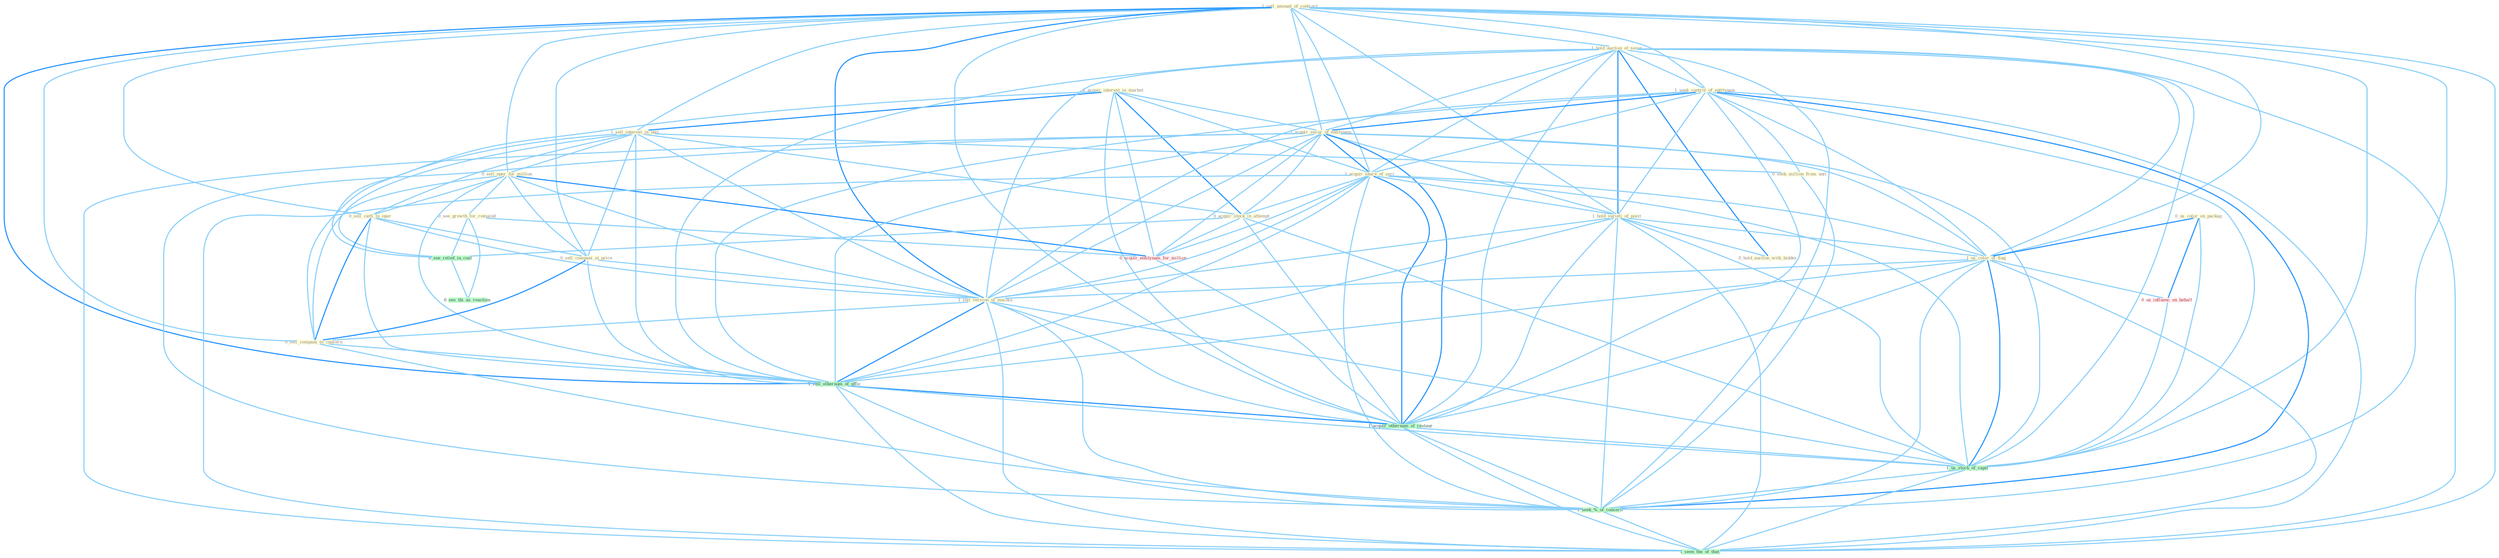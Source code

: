 Graph G{ 
    node
    [shape=polygon,style=filled,width=.5,height=.06,color="#BDFCC9",fixedsize=true,fontsize=4,
    fontcolor="#2f4f4f"];
    {node
    [color="#ffffe0", fontcolor="#8b7d6b"] "1_acquir_interest_in_market " "1_sell_amount_of_contract " "1_sell_interest_in_unit " "0_sell_oper_for_million " "1_hold_auction_of_secur " "1_seek_control_of_entitynam " "0_sell_cattl_to_oper " "1_acquir_secur_of_entitynam " "1_acquir_share_of_seri " "0_sell_compani_at_price " "0_us_color_on_packag " "1_hold_varieti_of_posit " "0_hold_auction_with_bidder " "0_see_growth_for_remaind " "0_seek_million_from_unit " "1_us_color_of_flag " "1_sell_version_of_machin " "0_acquir_stock_in_attempt " "0_sell_compani_to_concern "}
{node [color="#fff0f5", fontcolor="#b22222"] "0_acquir_entitynam_for_million " "0_us_influenc_on_behalf "}
edge [color="#B0E2FF"];

	"1_acquir_interest_in_market " -- "1_sell_interest_in_unit " [w="2", color="#1e90ff" , len=0.8];
	"1_acquir_interest_in_market " -- "1_acquir_secur_of_entitynam " [w="1", color="#87cefa" ];
	"1_acquir_interest_in_market " -- "1_acquir_share_of_seri " [w="1", color="#87cefa" ];
	"1_acquir_interest_in_market " -- "0_acquir_stock_in_attempt " [w="2", color="#1e90ff" , len=0.8];
	"1_acquir_interest_in_market " -- "0_acquir_entitynam_for_million " [w="1", color="#87cefa" ];
	"1_acquir_interest_in_market " -- "0_see_relief_in_cost " [w="1", color="#87cefa" ];
	"1_acquir_interest_in_market " -- "1_acquir_othernum_of_restaur " [w="1", color="#87cefa" ];
	"1_sell_amount_of_contract " -- "1_sell_interest_in_unit " [w="1", color="#87cefa" ];
	"1_sell_amount_of_contract " -- "0_sell_oper_for_million " [w="1", color="#87cefa" ];
	"1_sell_amount_of_contract " -- "1_hold_auction_of_secur " [w="1", color="#87cefa" ];
	"1_sell_amount_of_contract " -- "1_seek_control_of_entitynam " [w="1", color="#87cefa" ];
	"1_sell_amount_of_contract " -- "0_sell_cattl_to_oper " [w="1", color="#87cefa" ];
	"1_sell_amount_of_contract " -- "1_acquir_secur_of_entitynam " [w="1", color="#87cefa" ];
	"1_sell_amount_of_contract " -- "1_acquir_share_of_seri " [w="1", color="#87cefa" ];
	"1_sell_amount_of_contract " -- "0_sell_compani_at_price " [w="1", color="#87cefa" ];
	"1_sell_amount_of_contract " -- "1_hold_varieti_of_posit " [w="1", color="#87cefa" ];
	"1_sell_amount_of_contract " -- "1_us_color_of_flag " [w="1", color="#87cefa" ];
	"1_sell_amount_of_contract " -- "1_sell_version_of_machin " [w="2", color="#1e90ff" , len=0.8];
	"1_sell_amount_of_contract " -- "0_sell_compani_to_concern " [w="1", color="#87cefa" ];
	"1_sell_amount_of_contract " -- "1_sell_othernum_of_offic " [w="2", color="#1e90ff" , len=0.8];
	"1_sell_amount_of_contract " -- "1_acquir_othernum_of_restaur " [w="1", color="#87cefa" ];
	"1_sell_amount_of_contract " -- "1_us_stock_of_capit " [w="1", color="#87cefa" ];
	"1_sell_amount_of_contract " -- "1_seek_%_of_concern " [w="1", color="#87cefa" ];
	"1_sell_amount_of_contract " -- "1_seen_the_of_that " [w="1", color="#87cefa" ];
	"1_sell_interest_in_unit " -- "0_sell_oper_for_million " [w="1", color="#87cefa" ];
	"1_sell_interest_in_unit " -- "0_sell_cattl_to_oper " [w="1", color="#87cefa" ];
	"1_sell_interest_in_unit " -- "0_sell_compani_at_price " [w="1", color="#87cefa" ];
	"1_sell_interest_in_unit " -- "0_seek_million_from_unit " [w="1", color="#87cefa" ];
	"1_sell_interest_in_unit " -- "1_sell_version_of_machin " [w="1", color="#87cefa" ];
	"1_sell_interest_in_unit " -- "0_acquir_stock_in_attempt " [w="1", color="#87cefa" ];
	"1_sell_interest_in_unit " -- "0_sell_compani_to_concern " [w="1", color="#87cefa" ];
	"1_sell_interest_in_unit " -- "1_sell_othernum_of_offic " [w="1", color="#87cefa" ];
	"1_sell_interest_in_unit " -- "0_see_relief_in_cost " [w="1", color="#87cefa" ];
	"0_sell_oper_for_million " -- "0_sell_cattl_to_oper " [w="1", color="#87cefa" ];
	"0_sell_oper_for_million " -- "0_sell_compani_at_price " [w="1", color="#87cefa" ];
	"0_sell_oper_for_million " -- "0_see_growth_for_remaind " [w="1", color="#87cefa" ];
	"0_sell_oper_for_million " -- "1_sell_version_of_machin " [w="1", color="#87cefa" ];
	"0_sell_oper_for_million " -- "0_sell_compani_to_concern " [w="1", color="#87cefa" ];
	"0_sell_oper_for_million " -- "0_acquir_entitynam_for_million " [w="2", color="#1e90ff" , len=0.8];
	"0_sell_oper_for_million " -- "1_sell_othernum_of_offic " [w="1", color="#87cefa" ];
	"1_hold_auction_of_secur " -- "1_seek_control_of_entitynam " [w="1", color="#87cefa" ];
	"1_hold_auction_of_secur " -- "1_acquir_secur_of_entitynam " [w="1", color="#87cefa" ];
	"1_hold_auction_of_secur " -- "1_acquir_share_of_seri " [w="1", color="#87cefa" ];
	"1_hold_auction_of_secur " -- "1_hold_varieti_of_posit " [w="2", color="#1e90ff" , len=0.8];
	"1_hold_auction_of_secur " -- "0_hold_auction_with_bidder " [w="2", color="#1e90ff" , len=0.8];
	"1_hold_auction_of_secur " -- "1_us_color_of_flag " [w="1", color="#87cefa" ];
	"1_hold_auction_of_secur " -- "1_sell_version_of_machin " [w="1", color="#87cefa" ];
	"1_hold_auction_of_secur " -- "1_sell_othernum_of_offic " [w="1", color="#87cefa" ];
	"1_hold_auction_of_secur " -- "1_acquir_othernum_of_restaur " [w="1", color="#87cefa" ];
	"1_hold_auction_of_secur " -- "1_us_stock_of_capit " [w="1", color="#87cefa" ];
	"1_hold_auction_of_secur " -- "1_seek_%_of_concern " [w="1", color="#87cefa" ];
	"1_hold_auction_of_secur " -- "1_seen_the_of_that " [w="1", color="#87cefa" ];
	"1_seek_control_of_entitynam " -- "1_acquir_secur_of_entitynam " [w="2", color="#1e90ff" , len=0.8];
	"1_seek_control_of_entitynam " -- "1_acquir_share_of_seri " [w="1", color="#87cefa" ];
	"1_seek_control_of_entitynam " -- "1_hold_varieti_of_posit " [w="1", color="#87cefa" ];
	"1_seek_control_of_entitynam " -- "0_seek_million_from_unit " [w="1", color="#87cefa" ];
	"1_seek_control_of_entitynam " -- "1_us_color_of_flag " [w="1", color="#87cefa" ];
	"1_seek_control_of_entitynam " -- "1_sell_version_of_machin " [w="1", color="#87cefa" ];
	"1_seek_control_of_entitynam " -- "1_sell_othernum_of_offic " [w="1", color="#87cefa" ];
	"1_seek_control_of_entitynam " -- "1_acquir_othernum_of_restaur " [w="1", color="#87cefa" ];
	"1_seek_control_of_entitynam " -- "1_us_stock_of_capit " [w="1", color="#87cefa" ];
	"1_seek_control_of_entitynam " -- "1_seek_%_of_concern " [w="2", color="#1e90ff" , len=0.8];
	"1_seek_control_of_entitynam " -- "1_seen_the_of_that " [w="1", color="#87cefa" ];
	"0_sell_cattl_to_oper " -- "0_sell_compani_at_price " [w="1", color="#87cefa" ];
	"0_sell_cattl_to_oper " -- "1_sell_version_of_machin " [w="1", color="#87cefa" ];
	"0_sell_cattl_to_oper " -- "0_sell_compani_to_concern " [w="2", color="#1e90ff" , len=0.8];
	"0_sell_cattl_to_oper " -- "1_sell_othernum_of_offic " [w="1", color="#87cefa" ];
	"1_acquir_secur_of_entitynam " -- "1_acquir_share_of_seri " [w="2", color="#1e90ff" , len=0.8];
	"1_acquir_secur_of_entitynam " -- "1_hold_varieti_of_posit " [w="1", color="#87cefa" ];
	"1_acquir_secur_of_entitynam " -- "1_us_color_of_flag " [w="1", color="#87cefa" ];
	"1_acquir_secur_of_entitynam " -- "1_sell_version_of_machin " [w="1", color="#87cefa" ];
	"1_acquir_secur_of_entitynam " -- "0_acquir_stock_in_attempt " [w="1", color="#87cefa" ];
	"1_acquir_secur_of_entitynam " -- "0_acquir_entitynam_for_million " [w="1", color="#87cefa" ];
	"1_acquir_secur_of_entitynam " -- "1_sell_othernum_of_offic " [w="1", color="#87cefa" ];
	"1_acquir_secur_of_entitynam " -- "1_acquir_othernum_of_restaur " [w="2", color="#1e90ff" , len=0.8];
	"1_acquir_secur_of_entitynam " -- "1_us_stock_of_capit " [w="1", color="#87cefa" ];
	"1_acquir_secur_of_entitynam " -- "1_seek_%_of_concern " [w="1", color="#87cefa" ];
	"1_acquir_secur_of_entitynam " -- "1_seen_the_of_that " [w="1", color="#87cefa" ];
	"1_acquir_share_of_seri " -- "1_hold_varieti_of_posit " [w="1", color="#87cefa" ];
	"1_acquir_share_of_seri " -- "1_us_color_of_flag " [w="1", color="#87cefa" ];
	"1_acquir_share_of_seri " -- "1_sell_version_of_machin " [w="1", color="#87cefa" ];
	"1_acquir_share_of_seri " -- "0_acquir_stock_in_attempt " [w="1", color="#87cefa" ];
	"1_acquir_share_of_seri " -- "0_acquir_entitynam_for_million " [w="1", color="#87cefa" ];
	"1_acquir_share_of_seri " -- "1_sell_othernum_of_offic " [w="1", color="#87cefa" ];
	"1_acquir_share_of_seri " -- "1_acquir_othernum_of_restaur " [w="2", color="#1e90ff" , len=0.8];
	"1_acquir_share_of_seri " -- "1_us_stock_of_capit " [w="1", color="#87cefa" ];
	"1_acquir_share_of_seri " -- "1_seek_%_of_concern " [w="1", color="#87cefa" ];
	"1_acquir_share_of_seri " -- "1_seen_the_of_that " [w="1", color="#87cefa" ];
	"0_sell_compani_at_price " -- "1_sell_version_of_machin " [w="1", color="#87cefa" ];
	"0_sell_compani_at_price " -- "0_sell_compani_to_concern " [w="2", color="#1e90ff" , len=0.8];
	"0_sell_compani_at_price " -- "1_sell_othernum_of_offic " [w="1", color="#87cefa" ];
	"0_us_color_on_packag " -- "1_us_color_of_flag " [w="2", color="#1e90ff" , len=0.8];
	"0_us_color_on_packag " -- "0_us_influenc_on_behalf " [w="2", color="#1e90ff" , len=0.8];
	"0_us_color_on_packag " -- "1_us_stock_of_capit " [w="1", color="#87cefa" ];
	"1_hold_varieti_of_posit " -- "0_hold_auction_with_bidder " [w="1", color="#87cefa" ];
	"1_hold_varieti_of_posit " -- "1_us_color_of_flag " [w="1", color="#87cefa" ];
	"1_hold_varieti_of_posit " -- "1_sell_version_of_machin " [w="1", color="#87cefa" ];
	"1_hold_varieti_of_posit " -- "1_sell_othernum_of_offic " [w="1", color="#87cefa" ];
	"1_hold_varieti_of_posit " -- "1_acquir_othernum_of_restaur " [w="1", color="#87cefa" ];
	"1_hold_varieti_of_posit " -- "1_us_stock_of_capit " [w="1", color="#87cefa" ];
	"1_hold_varieti_of_posit " -- "1_seek_%_of_concern " [w="1", color="#87cefa" ];
	"1_hold_varieti_of_posit " -- "1_seen_the_of_that " [w="1", color="#87cefa" ];
	"0_see_growth_for_remaind " -- "0_acquir_entitynam_for_million " [w="1", color="#87cefa" ];
	"0_see_growth_for_remaind " -- "0_see_relief_in_cost " [w="1", color="#87cefa" ];
	"0_see_growth_for_remaind " -- "0_see_thi_as_reaction " [w="1", color="#87cefa" ];
	"0_seek_million_from_unit " -- "1_seek_%_of_concern " [w="1", color="#87cefa" ];
	"1_us_color_of_flag " -- "1_sell_version_of_machin " [w="1", color="#87cefa" ];
	"1_us_color_of_flag " -- "1_sell_othernum_of_offic " [w="1", color="#87cefa" ];
	"1_us_color_of_flag " -- "0_us_influenc_on_behalf " [w="1", color="#87cefa" ];
	"1_us_color_of_flag " -- "1_acquir_othernum_of_restaur " [w="1", color="#87cefa" ];
	"1_us_color_of_flag " -- "1_us_stock_of_capit " [w="2", color="#1e90ff" , len=0.8];
	"1_us_color_of_flag " -- "1_seek_%_of_concern " [w="1", color="#87cefa" ];
	"1_us_color_of_flag " -- "1_seen_the_of_that " [w="1", color="#87cefa" ];
	"1_sell_version_of_machin " -- "0_sell_compani_to_concern " [w="1", color="#87cefa" ];
	"1_sell_version_of_machin " -- "1_sell_othernum_of_offic " [w="2", color="#1e90ff" , len=0.8];
	"1_sell_version_of_machin " -- "1_acquir_othernum_of_restaur " [w="1", color="#87cefa" ];
	"1_sell_version_of_machin " -- "1_us_stock_of_capit " [w="1", color="#87cefa" ];
	"1_sell_version_of_machin " -- "1_seek_%_of_concern " [w="1", color="#87cefa" ];
	"1_sell_version_of_machin " -- "1_seen_the_of_that " [w="1", color="#87cefa" ];
	"0_acquir_stock_in_attempt " -- "0_acquir_entitynam_for_million " [w="1", color="#87cefa" ];
	"0_acquir_stock_in_attempt " -- "0_see_relief_in_cost " [w="1", color="#87cefa" ];
	"0_acquir_stock_in_attempt " -- "1_acquir_othernum_of_restaur " [w="1", color="#87cefa" ];
	"0_acquir_stock_in_attempt " -- "1_us_stock_of_capit " [w="1", color="#87cefa" ];
	"0_sell_compani_to_concern " -- "1_sell_othernum_of_offic " [w="1", color="#87cefa" ];
	"0_sell_compani_to_concern " -- "1_seek_%_of_concern " [w="1", color="#87cefa" ];
	"0_acquir_entitynam_for_million " -- "1_acquir_othernum_of_restaur " [w="1", color="#87cefa" ];
	"1_sell_othernum_of_offic " -- "1_acquir_othernum_of_restaur " [w="2", color="#1e90ff" , len=0.8];
	"1_sell_othernum_of_offic " -- "1_us_stock_of_capit " [w="1", color="#87cefa" ];
	"1_sell_othernum_of_offic " -- "1_seek_%_of_concern " [w="1", color="#87cefa" ];
	"1_sell_othernum_of_offic " -- "1_seen_the_of_that " [w="1", color="#87cefa" ];
	"0_us_influenc_on_behalf " -- "1_us_stock_of_capit " [w="1", color="#87cefa" ];
	"0_see_relief_in_cost " -- "0_see_thi_as_reaction " [w="1", color="#87cefa" ];
	"1_acquir_othernum_of_restaur " -- "1_us_stock_of_capit " [w="1", color="#87cefa" ];
	"1_acquir_othernum_of_restaur " -- "1_seek_%_of_concern " [w="1", color="#87cefa" ];
	"1_acquir_othernum_of_restaur " -- "1_seen_the_of_that " [w="1", color="#87cefa" ];
	"1_us_stock_of_capit " -- "1_seek_%_of_concern " [w="1", color="#87cefa" ];
	"1_us_stock_of_capit " -- "1_seen_the_of_that " [w="1", color="#87cefa" ];
	"1_seek_%_of_concern " -- "1_seen_the_of_that " [w="1", color="#87cefa" ];
}